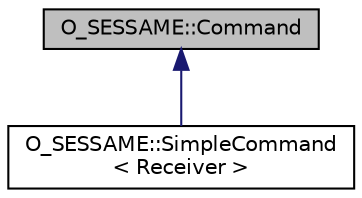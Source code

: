 digraph "O_SESSAME::Command"
{
 // LATEX_PDF_SIZE
  edge [fontname="Helvetica",fontsize="10",labelfontname="Helvetica",labelfontsize="10"];
  node [fontname="Helvetica",fontsize="10",shape=record];
  Node1 [label="O_SESSAME::Command",height=0.2,width=0.4,color="black", fillcolor="grey75", style="filled", fontcolor="black",tooltip="Class interface for creating commands in Open-SESSAME."];
  Node1 -> Node2 [dir="back",color="midnightblue",fontsize="10",style="solid",fontname="Helvetica"];
  Node2 [label="O_SESSAME::SimpleCommand\l\< Receiver \>",height=0.2,width=0.4,color="black", fillcolor="white", style="filled",URL="$classO__SESSAME_1_1SimpleCommand.html",tooltip="Interface for creating simple, templated commands in Open-SESSAME."];
}
